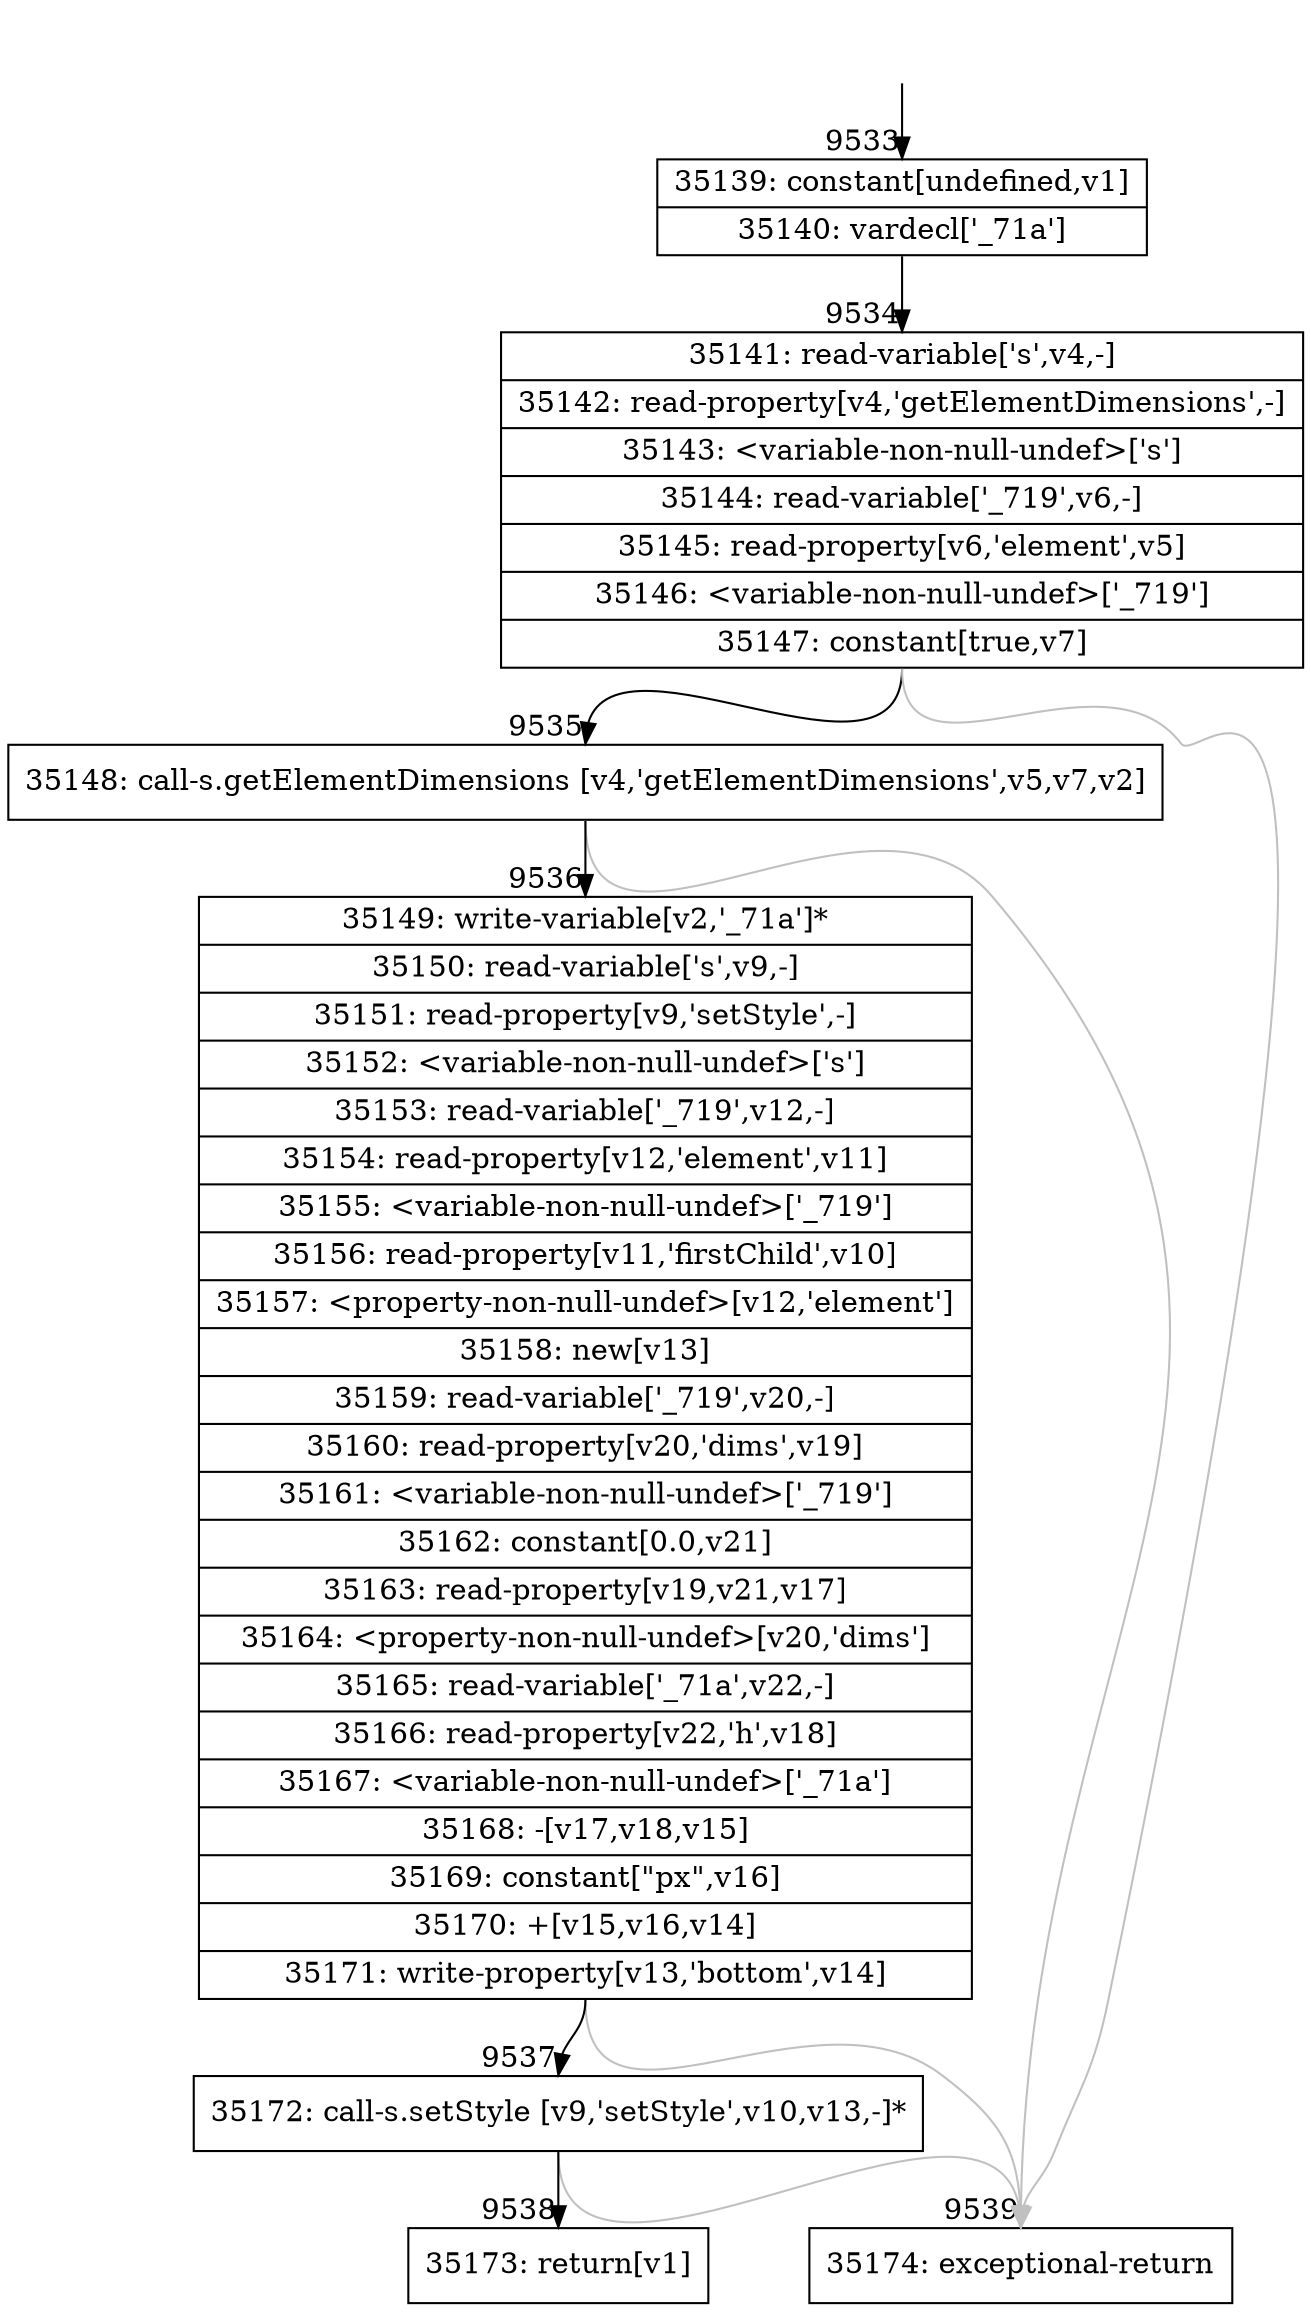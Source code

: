 digraph {
rankdir="TD"
BB_entry665[shape=none,label=""];
BB_entry665 -> BB9533 [tailport=s, headport=n, headlabel="    9533"]
BB9533 [shape=record label="{35139: constant[undefined,v1]|35140: vardecl['_71a']}" ] 
BB9533 -> BB9534 [tailport=s, headport=n, headlabel="      9534"]
BB9534 [shape=record label="{35141: read-variable['s',v4,-]|35142: read-property[v4,'getElementDimensions',-]|35143: \<variable-non-null-undef\>['s']|35144: read-variable['_719',v6,-]|35145: read-property[v6,'element',v5]|35146: \<variable-non-null-undef\>['_719']|35147: constant[true,v7]}" ] 
BB9534 -> BB9535 [tailport=s, headport=n, headlabel="      9535"]
BB9534 -> BB9539 [tailport=s, headport=n, color=gray, headlabel="      9539"]
BB9535 [shape=record label="{35148: call-s.getElementDimensions [v4,'getElementDimensions',v5,v7,v2]}" ] 
BB9535 -> BB9536 [tailport=s, headport=n, headlabel="      9536"]
BB9535 -> BB9539 [tailport=s, headport=n, color=gray]
BB9536 [shape=record label="{35149: write-variable[v2,'_71a']*|35150: read-variable['s',v9,-]|35151: read-property[v9,'setStyle',-]|35152: \<variable-non-null-undef\>['s']|35153: read-variable['_719',v12,-]|35154: read-property[v12,'element',v11]|35155: \<variable-non-null-undef\>['_719']|35156: read-property[v11,'firstChild',v10]|35157: \<property-non-null-undef\>[v12,'element']|35158: new[v13]|35159: read-variable['_719',v20,-]|35160: read-property[v20,'dims',v19]|35161: \<variable-non-null-undef\>['_719']|35162: constant[0.0,v21]|35163: read-property[v19,v21,v17]|35164: \<property-non-null-undef\>[v20,'dims']|35165: read-variable['_71a',v22,-]|35166: read-property[v22,'h',v18]|35167: \<variable-non-null-undef\>['_71a']|35168: -[v17,v18,v15]|35169: constant[\"px\",v16]|35170: +[v15,v16,v14]|35171: write-property[v13,'bottom',v14]}" ] 
BB9536 -> BB9537 [tailport=s, headport=n, headlabel="      9537"]
BB9536 -> BB9539 [tailport=s, headport=n, color=gray]
BB9537 [shape=record label="{35172: call-s.setStyle [v9,'setStyle',v10,v13,-]*}" ] 
BB9537 -> BB9538 [tailport=s, headport=n, headlabel="      9538"]
BB9537 -> BB9539 [tailport=s, headport=n, color=gray]
BB9538 [shape=record label="{35173: return[v1]}" ] 
BB9539 [shape=record label="{35174: exceptional-return}" ] 
//#$~ 6745
}
